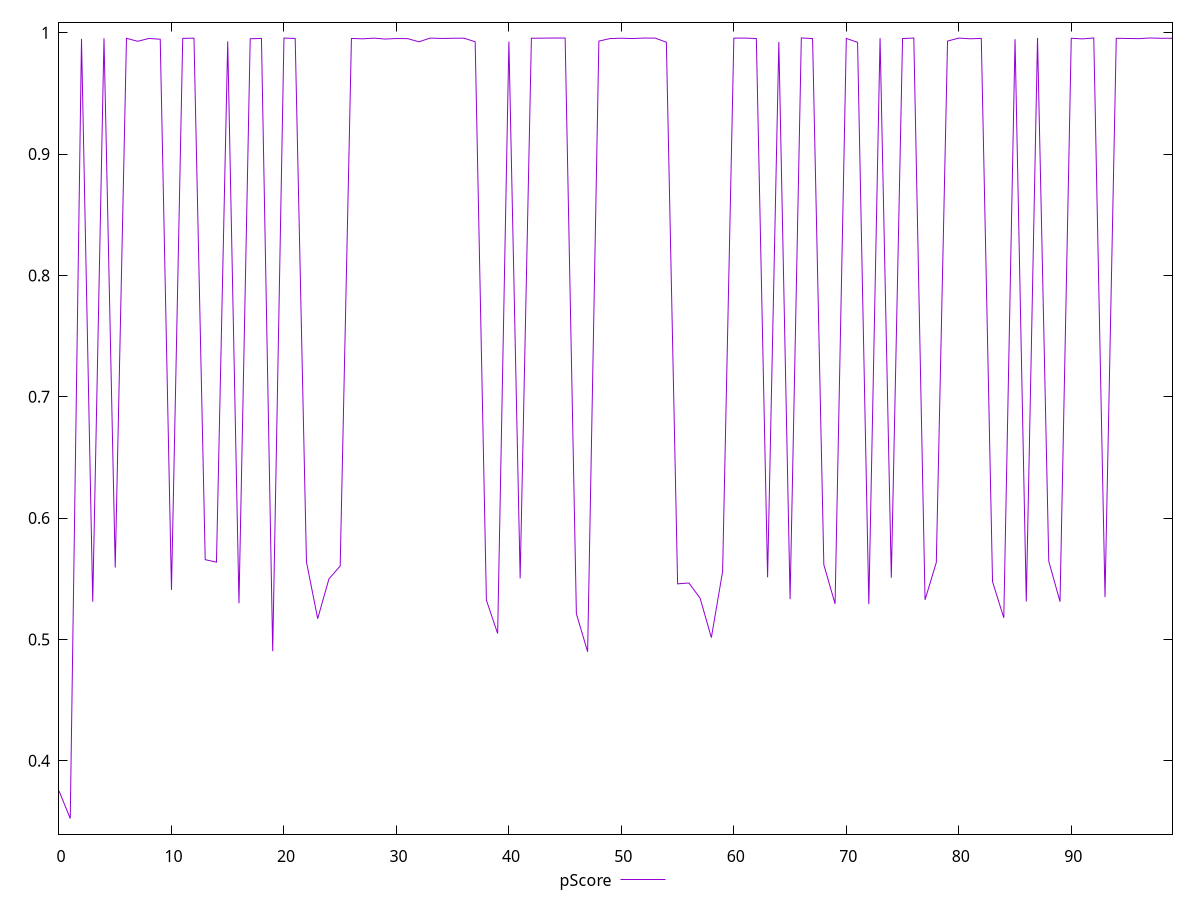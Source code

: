 reset

$pScore <<EOF
0 0.37514194397239836
1 0.35234831128168353
2 0.9949739336332687
3 0.5310290111311233
4 0.9955089978967326
5 0.5591772774030732
6 0.9954423756703547
7 0.9930077602551957
8 0.9953463116780996
9 0.9946991213898506
10 0.5408117089263522
11 0.9953867640731139
12 0.9955853148329548
13 0.565716083583026
14 0.5636838595121105
15 0.9929469191786222
16 0.5297955928854968
17 0.9950765841698004
18 0.9953874273419048
19 0.49027345639634895
20 0.9956811524654823
21 0.9953133824865796
22 0.5638921671134203
23 0.5170940268843035
24 0.5498738673712855
25 0.5604887233431366
26 0.9953521258722182
27 0.9950294380761736
28 0.9956055293908864
29 0.9948544723580486
30 0.995273314860587
31 0.9951954801915245
32 0.992579712097641
33 0.9956530761728957
34 0.9953397915635793
35 0.9954982164945716
36 0.9955928990255034
37 0.9926546452619098
38 0.5323367375904782
39 0.5048259636149479
40 0.9927725399016616
41 0.550311264674054
42 0.9955230517467217
43 0.9955897039918928
44 0.9957095462391783
45 0.9957000415451063
46 0.5211425106013949
47 0.48981038807262894
48 0.9931526042162966
49 0.995258736291169
50 0.9955325340298784
51 0.9952697186140591
52 0.9956706338084018
53 0.9956248430109337
54 0.9922500967337082
55 0.5457889944960919
56 0.5464852983595623
57 0.533957487020428
58 0.5014829037266824
59 0.5559305892384416
60 0.9955963185830421
61 0.9956558703564661
62 0.9952930459597742
63 0.5511435203079995
64 0.9924762581555028
65 0.5331691867747972
66 0.9957592352181733
67 0.9952393440131599
68 0.5615905077889678
69 0.5292746883991866
70 0.995365343500058
71 0.9921204883124513
72 0.5290283274795522
73 0.9956260570732707
74 0.5507625204864531
75 0.9952618521408549
76 0.9956889227490267
77 0.5326301000335358
78 0.5634072401396033
79 0.9931618962655615
80 0.9956583249133755
81 0.9950660922927049
82 0.9953850094764882
83 0.5475219026380262
84 0.5177844920899045
85 0.9947417823462884
86 0.5312013490689614
87 0.9957918782167002
88 0.5643414714098184
89 0.5311048112487035
90 0.99550150040432
91 0.9949876810698306
92 0.99575918319604
93 0.534884356535885
94 0.9954882534259735
95 0.9953297834360596
96 0.9951758080713158
97 0.9957240459132746
98 0.9954768753909458
99 0.9955237517992925
EOF

set key outside below
set xrange [0:99]
set yrange [0.3394794399429832:1.0086607495554005]
set trange [0.3394794399429832:1.0086607495554005]
set terminal svg size 640, 500 enhanced background rgb 'white'
set output "report_00017_2021-02-10T15-08-03.406Z/first-cpu-idle/samples/pages+cached+noadtech/pScore/values.svg"

plot $pScore title "pScore" with line

reset
